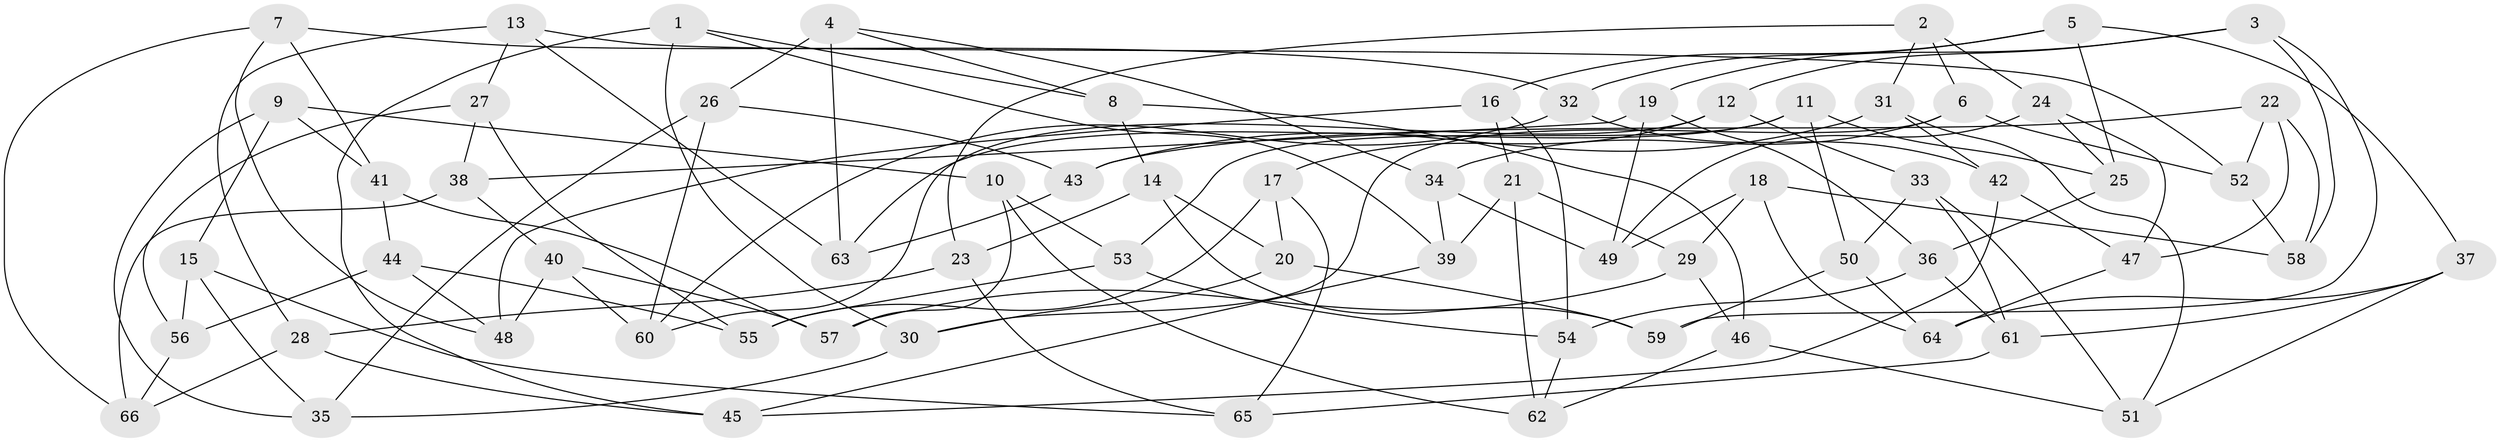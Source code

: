 // coarse degree distribution, {6: 0.34782608695652173, 4: 0.5217391304347826, 3: 0.043478260869565216, 5: 0.08695652173913043}
// Generated by graph-tools (version 1.1) at 2025/24/03/03/25 07:24:29]
// undirected, 66 vertices, 132 edges
graph export_dot {
graph [start="1"]
  node [color=gray90,style=filled];
  1;
  2;
  3;
  4;
  5;
  6;
  7;
  8;
  9;
  10;
  11;
  12;
  13;
  14;
  15;
  16;
  17;
  18;
  19;
  20;
  21;
  22;
  23;
  24;
  25;
  26;
  27;
  28;
  29;
  30;
  31;
  32;
  33;
  34;
  35;
  36;
  37;
  38;
  39;
  40;
  41;
  42;
  43;
  44;
  45;
  46;
  47;
  48;
  49;
  50;
  51;
  52;
  53;
  54;
  55;
  56;
  57;
  58;
  59;
  60;
  61;
  62;
  63;
  64;
  65;
  66;
  1 -- 30;
  1 -- 39;
  1 -- 8;
  1 -- 45;
  2 -- 23;
  2 -- 31;
  2 -- 24;
  2 -- 6;
  3 -- 59;
  3 -- 19;
  3 -- 58;
  3 -- 12;
  4 -- 8;
  4 -- 63;
  4 -- 34;
  4 -- 26;
  5 -- 16;
  5 -- 37;
  5 -- 25;
  5 -- 32;
  6 -- 34;
  6 -- 52;
  6 -- 30;
  7 -- 66;
  7 -- 32;
  7 -- 41;
  7 -- 48;
  8 -- 14;
  8 -- 46;
  9 -- 15;
  9 -- 10;
  9 -- 41;
  9 -- 35;
  10 -- 53;
  10 -- 62;
  10 -- 57;
  11 -- 50;
  11 -- 53;
  11 -- 63;
  11 -- 25;
  12 -- 33;
  12 -- 60;
  12 -- 17;
  13 -- 52;
  13 -- 27;
  13 -- 28;
  13 -- 63;
  14 -- 23;
  14 -- 20;
  14 -- 59;
  15 -- 56;
  15 -- 65;
  15 -- 35;
  16 -- 48;
  16 -- 54;
  16 -- 21;
  17 -- 55;
  17 -- 65;
  17 -- 20;
  18 -- 49;
  18 -- 64;
  18 -- 58;
  18 -- 29;
  19 -- 36;
  19 -- 49;
  19 -- 38;
  20 -- 59;
  20 -- 30;
  21 -- 39;
  21 -- 29;
  21 -- 62;
  22 -- 58;
  22 -- 43;
  22 -- 52;
  22 -- 47;
  23 -- 65;
  23 -- 28;
  24 -- 47;
  24 -- 49;
  24 -- 25;
  25 -- 36;
  26 -- 60;
  26 -- 43;
  26 -- 35;
  27 -- 56;
  27 -- 38;
  27 -- 55;
  28 -- 66;
  28 -- 45;
  29 -- 57;
  29 -- 46;
  30 -- 35;
  31 -- 51;
  31 -- 43;
  31 -- 42;
  32 -- 42;
  32 -- 60;
  33 -- 51;
  33 -- 50;
  33 -- 61;
  34 -- 39;
  34 -- 49;
  36 -- 54;
  36 -- 61;
  37 -- 61;
  37 -- 51;
  37 -- 64;
  38 -- 66;
  38 -- 40;
  39 -- 45;
  40 -- 48;
  40 -- 57;
  40 -- 60;
  41 -- 57;
  41 -- 44;
  42 -- 45;
  42 -- 47;
  43 -- 63;
  44 -- 56;
  44 -- 48;
  44 -- 55;
  46 -- 51;
  46 -- 62;
  47 -- 64;
  50 -- 64;
  50 -- 59;
  52 -- 58;
  53 -- 55;
  53 -- 54;
  54 -- 62;
  56 -- 66;
  61 -- 65;
}
